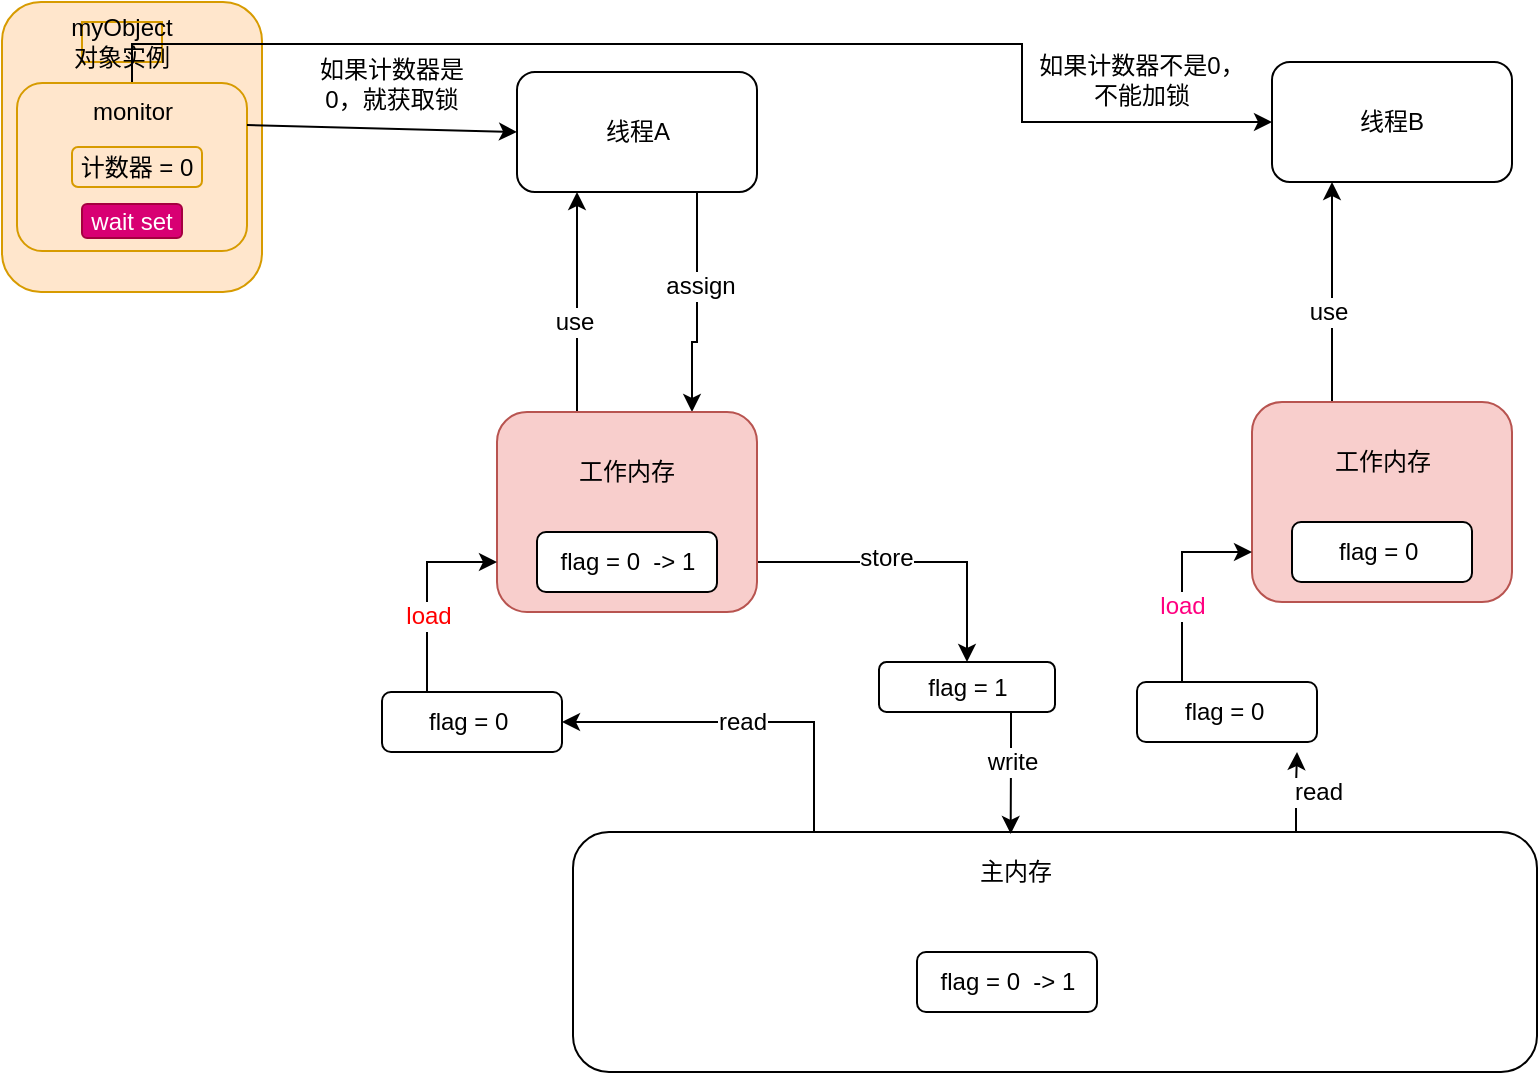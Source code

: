 <mxfile version="12.2.4" type="github" pages="1"><diagram id="TD0IgqtPmC9bxXzHmegV" name="第 1 页"><mxGraphModel dx="1422" dy="713" grid="1" gridSize="10" guides="1" tooltips="1" connect="1" arrows="1" fold="1" page="1" pageScale="1" pageWidth="827" pageHeight="1169" math="0" shadow="0"><root><mxCell id="0"/><mxCell id="1" parent="0"/><mxCell id="iXtSblVXHnGd1RYcORCq-1" value="&lt;span style=&quot;color: rgba(0 , 0 , 0 , 0) ; font-family: monospace ; font-size: 0px&quot;&gt;%3CmxGraphModel%3E%3Croot%3E%3CmxCell%20id%3D%220%22%2F%3E%3CmxCell%20id%3D%221%22%20parent%3D%220%22%2F%3E%3Cobject%20label%3D%22%22%20id%3D%222%22%3E%3CmxCell%20style%3D%22edgeStyle%3DorthogonalEdgeStyle%3Brounded%3D0%3BorthogonalLoop%3D1%3BjettySize%3Dauto%3Bhtml%3D1%3BexitX%3D0.75%3BexitY%3D1%3BexitDx%3D0%3BexitDy%3D0%3BentryX%3D0.75%3BentryY%3D0%3BentryDx%3D0%3BentryDy%3D0%3B%22%20edge%3D%221%22%20source%3D%224%22%20target%3D%229%22%20parent%3D%221%22%3E%3CmxGeometry%20relative%3D%221%22%20as%3D%22geometry%22%3E%3CArray%20as%3D%22points%22%3E%3CmxPoint%20x%3D%22220%22%20y%3D%22205%22%2F%3E%3CmxPoint%20x%3D%22218%22%20y%3D%22205%22%2F%3E%3C%2FArray%3E%3C%2FmxGeometry%3E%3C%2FmxCell%3E%3C%2Fobject%3E%3CmxCell%20id%3D%223%22%20value%3D%22assign%22%20style%3D%22text%3Bhtml%3D1%3Bresizable%3D0%3Bpoints%3D%5B%5D%3Balign%3Dcenter%3BverticalAlign%3Dmiddle%3BlabelBackgroundColor%3D%23ffffff%3B%22%20vertex%3D%221%22%20connectable%3D%220%22%20parent%3D%222%22%3E%3CmxGeometry%20x%3D%22-0.161%22%20y%3D%221%22%20relative%3D%221%22%20as%3D%22geometry%22%3E%3CmxPoint%20as%3D%22offset%22%2F%3E%3C%2FmxGeometry%3E%3C%2FmxCell%3E%3CmxCell%20id%3D%224%22%20value%3D%22%E7%BA%BF%E7%A8%8BA%22%20style%3D%22rounded%3D1%3BwhiteSpace%3Dwrap%3Bhtml%3D1%3B%22%20vertex%3D%221%22%20parent%3D%221%22%3E%3CmxGeometry%20x%3D%22130%22%20y%3D%2270%22%20width%3D%22120%22%20height%3D%2260%22%20as%3D%22geometry%22%2F%3E%3C%2FmxCell%3E%3CmxCell%20id%3D%225%22%20style%3D%22edgeStyle%3DorthogonalEdgeStyle%3Brounded%3D0%3BorthogonalLoop%3D1%3BjettySize%3Dauto%3Bhtml%3D1%3BexitX%3D0.25%3BexitY%3D0%3BexitDx%3D0%3BexitDy%3D0%3BentryX%3D0.25%3BentryY%3D1%3BentryDx%3D0%3BentryDy%3D0%3B%22%20edge%3D%221%22%20source%3D%229%22%20target%3D%224%22%20parent%3D%221%22%3E%3CmxGeometry%20relative%3D%221%22%20as%3D%22geometry%22%3E%3CArray%20as%3D%22points%22%3E%3CmxPoint%20x%3D%22160%22%20y%3D%22240%22%2F%3E%3C%2FArray%3E%3C%2FmxGeometry%3E%3C%2FmxCell%3E%3CmxCell%20id%3D%226%22%20value%3D%22use%22%20style%3D%22text%3Bhtml%3D1%3Bresizable%3D0%3Bpoints%3D%5B%5D%3Balign%3Dcenter%3BverticalAlign%3Dmiddle%3BlabelBackgroundColor%3D%23ffffff%3B%22%20vertex%3D%221%22%20connectable%3D%220%22%20parent%3D%225%22%3E%3CmxGeometry%20x%3D%22-0.44%22%20relative%3D%221%22%20as%3D%22geometry%22%3E%3CmxPoint%20x%3D%22-2%22%20y%3D%22-20%22%20as%3D%22offset%22%2F%3E%3C%2FmxGeometry%3E%3C%2FmxCell%3E%3CmxCell%20id%3D%227%22%20style%3D%22edgeStyle%3DorthogonalEdgeStyle%3Brounded%3D0%3BorthogonalLoop%3D1%3BjettySize%3Dauto%3Bhtml%3D1%3BexitX%3D1%3BexitY%3D0.75%3BexitDx%3D0%3BexitDy%3D0%3BentryX%3D0.5%3BentryY%3D0%3BentryDx%3D0%3BentryDy%3D0%3B%22%20edge%3D%221%22%20source%3D%229%22%20target%3D%2223%22%20parent%3D%221%22%3E%3CmxGeometry%20relative%3D%221%22%20as%3D%22geometry%22%2F%3E%3C%2FmxCell%3E%3CmxCell%20id%3D%228%22%20value%3D%22store%22%20style%3D%22text%3Bhtml%3D1%3Bresizable%3D0%3Bpoints%3D%5B%5D%3Balign%3Dcenter%3BverticalAlign%3Dmiddle%3BlabelBackgroundColor%3D%23ffffff%3B%22%20vertex%3D%221%22%20connectable%3D%220%22%20parent%3D%227%22%3E%3CmxGeometry%20x%3D%22-0.175%22%20y%3D%222%22%20relative%3D%221%22%20as%3D%22geometry%22%3E%3CmxPoint%20as%3D%22offset%22%2F%3E%3C%2FmxGeometry%3E%3C%2FmxCell%3E%3CmxCell%20id%3D%229%22%20value%3D%22%22%20style%3D%22rounded%3D1%3BwhiteSpace%3Dwrap%3Bhtml%3D1%3BfillColor%3D%23f8cecc%3BstrokeColor%3D%23b85450%3B%22%20vertex%3D%221%22%20parent%3D%221%22%3E%3CmxGeometry%20x%3D%22120%22%20y%3D%22240%22%20width%3D%22130%22%20height%3D%22100%22%20as%3D%22geometry%22%2F%3E%3C%2FmxCell%3E%3CmxCell%20id%3D%2210%22%20value%3D%22%E5%B7%A5%E4%BD%9C%E5%86%85%E5%AD%98%22%20style%3D%22text%3Bhtml%3D1%3BstrokeColor%3Dnone%3BfillColor%3Dnone%3Balign%3Dcenter%3BverticalAlign%3Dmiddle%3BwhiteSpace%3Dwrap%3Brounded%3D0%3B%22%20vertex%3D%221%22%20parent%3D%221%22%3E%3CmxGeometry%20x%3D%22152.5%22%20y%3D%22260%22%20width%3D%2265%22%20height%3D%2220%22%20as%3D%22geometry%22%2F%3E%3C%2FmxCell%3E%3CmxCell%20id%3D%2211%22%20value%3D%22flag%20%3D%200%26amp%3Bnbsp%3B%20-%26amp%3Bgt%3B%201%22%20style%3D%22rounded%3D1%3BwhiteSpace%3Dwrap%3Bhtml%3D1%3B%22%20vertex%3D%221%22%20parent%3D%221%22%3E%3CmxGeometry%20x%3D%22140%22%20y%3D%22300%22%20width%3D%2290%22%20height%3D%2230%22%20as%3D%22geometry%22%2F%3E%3C%2FmxCell%3E%3CmxCell%20id%3D%2212%22%20style%3D%22edgeStyle%3DorthogonalEdgeStyle%3Brounded%3D0%3BorthogonalLoop%3D1%3BjettySize%3Dauto%3Bhtml%3D1%3BexitX%3D0.25%3BexitY%3D0%3BexitDx%3D0%3BexitDy%3D0%3BentryX%3D1%3BentryY%3D0.5%3BentryDx%3D0%3BentryDy%3D0%3B%22%20edge%3D%221%22%20source%3D%2215%22%20target%3D%2220%22%20parent%3D%221%22%3E%3CmxGeometry%20relative%3D%221%22%20as%3D%22geometry%22%2F%3E%3C%2FmxCell%3E%3CmxCell%20id%3D%2213%22%20value%3D%22read%22%20style%3D%22text%3Bhtml%3D1%3Bresizable%3D0%3Bpoints%3D%5B%5D%3Balign%3Dcenter%3BverticalAlign%3Dmiddle%3BlabelBackgroundColor%3D%23ffffff%3B%22%20vertex%3D%221%22%20connectable%3D%220%22%20parent%3D%2212%22%3E%3CmxGeometry%20x%3D%220.006%22%20relative%3D%221%22%20as%3D%22geometry%22%3E%3CmxPoint%20as%3D%22offset%22%2F%3E%3C%2FmxGeometry%3E%3C%2FmxCell%3E%3CmxCell%20id%3D%2214%22%20style%3D%22edgeStyle%3DorthogonalEdgeStyle%3Brounded%3D0%3BorthogonalLoop%3D1%3BjettySize%3Dauto%3Bhtml%3D1%3BexitX%3D0.75%3BexitY%3D0%3BexitDx%3D0%3BexitDy%3D0%3BentryX%3D0.889%3BentryY%3D1.167%3BentryDx%3D0%3BentryDy%3D0%3BentryPerimeter%3D0%3B%22%20edge%3D%221%22%20source%3D%2215%22%20target%3D%2233%22%20parent%3D%221%22%3E%3CmxGeometry%20relative%3D%221%22%20as%3D%22geometry%22%2F%3E%3C%2FmxCell%3E%3CmxCell%20id%3D%2215%22%20value%3D%22%22%20style%3D%22rounded%3D1%3BwhiteSpace%3Dwrap%3Bhtml%3D1%3B%22%20vertex%3D%221%22%20parent%3D%221%22%3E%3CmxGeometry%20x%3D%22158%22%20y%3D%22450%22%20width%3D%22482%22%20height%3D%22120%22%20as%3D%22geometry%22%2F%3E%3C%2FmxCell%3E%3CmxCell%20id%3D%2216%22%20value%3D%22%E4%B8%BB%E5%86%85%E5%AD%98%22%20style%3D%22text%3Bhtml%3D1%3BstrokeColor%3Dnone%3BfillColor%3Dnone%3Balign%3Dcenter%3BverticalAlign%3Dmiddle%3BwhiteSpace%3Dwrap%3Brounded%3D0%3B%22%20vertex%3D%221%22%20parent%3D%221%22%3E%3CmxGeometry%20x%3D%22359%22%20y%3D%22460%22%20width%3D%2240%22%20height%3D%2220%22%20as%3D%22geometry%22%2F%3E%3C%2FmxCell%3E%3CmxCell%20id%3D%2217%22%20value%3D%22flag%20%3D%200%26amp%3Bnbsp%3B%20-%26amp%3Bgt%3B%201%22%20style%3D%22rounded%3D1%3BwhiteSpace%3Dwrap%3Bhtml%3D1%3B%22%20vertex%3D%221%22%20parent%3D%221%22%3E%3CmxGeometry%20x%3D%22330%22%20y%3D%22510%22%20width%3D%2290%22%20height%3D%2230%22%20as%3D%22geometry%22%2F%3E%3C%2FmxCell%3E%3CmxCell%20id%3D%2218%22%20style%3D%22edgeStyle%3DorthogonalEdgeStyle%3Brounded%3D0%3BorthogonalLoop%3D1%3BjettySize%3Dauto%3Bhtml%3D1%3BexitX%3D0.25%3BexitY%3D0%3BexitDx%3D0%3BexitDy%3D0%3BentryX%3D0%3BentryY%3D0.75%3BentryDx%3D0%3BentryDy%3D0%3B%22%20edge%3D%221%22%20source%3D%2220%22%20target%3D%229%22%20parent%3D%221%22%3E%3CmxGeometry%20relative%3D%221%22%20as%3D%22geometry%22%3E%3CmxPoint%20x%3D%2260%22%20y%3D%22290%22%20as%3D%22targetPoint%22%2F%3E%3C%2FmxGeometry%3E%3C%2FmxCell%3E%3CmxCell%20id%3D%2219%22%20value%3D%22load%22%20style%3D%22text%3Bhtml%3D1%3Bresizable%3D0%3Bpoints%3D%5B%5D%3Balign%3Dcenter%3BverticalAlign%3Dmiddle%3BlabelBackgroundColor%3D%23ffffff%3BfontColor%3D%23FF0000%3B%22%20vertex%3D%221%22%20connectable%3D%220%22%20parent%3D%2218%22%3E%3CmxGeometry%20x%3D%22-0.233%22%20relative%3D%221%22%20as%3D%22geometry%22%3E%3CmxPoint%20as%3D%22offset%22%2F%3E%3C%2FmxGeometry%3E%3C%2FmxCell%3E%3CmxCell%20id%3D%2220%22%20value%3D%22flag%20%3D%200%26amp%3Bnbsp%3B%22%20style%3D%22rounded%3D1%3BwhiteSpace%3Dwrap%3Bhtml%3D1%3B%22%20vertex%3D%221%22%20parent%3D%221%22%3E%3CmxGeometry%20x%3D%2262.5%22%20y%3D%22380%22%20width%3D%2290%22%20height%3D%2230%22%20as%3D%22geometry%22%2F%3E%3C%2FmxCell%3E%3CmxCell%20id%3D%2221%22%20style%3D%22edgeStyle%3DorthogonalEdgeStyle%3Brounded%3D0%3BorthogonalLoop%3D1%3BjettySize%3Dauto%3Bhtml%3D1%3BexitX%3D0.75%3BexitY%3D1%3BexitDx%3D0%3BexitDy%3D0%3BentryX%3D0.454%3BentryY%3D0.008%3BentryDx%3D0%3BentryDy%3D0%3BentryPerimeter%3D0%3B%22%20edge%3D%221%22%20source%3D%2223%22%20target%3D%2215%22%20parent%3D%221%22%3E%3CmxGeometry%20relative%3D%221%22%20as%3D%22geometry%22%3E%3CArray%20as%3D%22points%22%3E%3CmxPoint%20x%3D%22377%22%20y%3D%22410%22%2F%3E%3CmxPoint%20x%3D%22377%22%20y%3D%22410%22%2F%3E%3C%2FArray%3E%3C%2FmxGeometry%3E%3C%2FmxCell%3E%3CmxCell%20id%3D%2222%22%20value%3D%22write%22%20style%3D%22text%3Bhtml%3D1%3Bresizable%3D0%3Bpoints%3D%5B%5D%3Balign%3Dcenter%3BverticalAlign%3Dmiddle%3BlabelBackgroundColor%3D%23ffffff%3B%22%20vertex%3D%221%22%20connectable%3D%220%22%20parent%3D%2221%22%3E%3CmxGeometry%20x%3D%22-0.64%22%20y%3D%22-7%22%20relative%3D%221%22%20as%3D%22geometry%22%3E%3CmxPoint%20x%3D%227%22%20y%3D%2214%22%20as%3D%22offset%22%2F%3E%3C%2FmxGeometry%3E%3C%2FmxCell%3E%3CmxCell%20id%3D%2223%22%20value%3D%22flag%20%3D%201%22%20style%3D%22rounded%3D1%3BwhiteSpace%3Dwrap%3Bhtml%3D1%3B%22%20vertex%3D%221%22%20parent%3D%221%22%3E%3CmxGeometry%20x%3D%22311%22%20y%3D%22365%22%20width%3D%2288%22%20height%3D%2225%22%20as%3D%22geometry%22%2F%3E%3C%2FmxCell%3E%3CmxCell%20id%3D%2224%22%20value%3D%22%E7%BA%BF%E7%A8%8BB%22%20style%3D%22rounded%3D1%3BwhiteSpace%3Dwrap%3Bhtml%3D1%3B%22%20vertex%3D%221%22%20parent%3D%221%22%3E%3CmxGeometry%20x%3D%22507.5%22%20y%3D%2265%22%20width%3D%22120%22%20height%3D%2260%22%20as%3D%22geometry%22%2F%3E%3C%2FmxCell%3E%3CmxCell%20id%3D%2225%22%20style%3D%22edgeStyle%3DorthogonalEdgeStyle%3Brounded%3D0%3BorthogonalLoop%3D1%3BjettySize%3Dauto%3Bhtml%3D1%3BexitX%3D0.25%3BexitY%3D0%3BexitDx%3D0%3BexitDy%3D0%3BentryX%3D0.25%3BentryY%3D1%3BentryDx%3D0%3BentryDy%3D0%3B%22%20edge%3D%221%22%20source%3D%2227%22%20target%3D%2224%22%20parent%3D%221%22%3E%3CmxGeometry%20relative%3D%221%22%20as%3D%22geometry%22%3E%3CArray%20as%3D%22points%22%3E%3CmxPoint%20x%3D%22537.5%22%20y%3D%22235%22%2F%3E%3C%2FArray%3E%3C%2FmxGeometry%3E%3C%2FmxCell%3E%3CmxCell%20id%3D%2226%22%20value%3D%22use%22%20style%3D%22text%3Bhtml%3D1%3Bresizable%3D0%3Bpoints%3D%5B%5D%3Balign%3Dcenter%3BverticalAlign%3Dmiddle%3BlabelBackgroundColor%3D%23ffffff%3B%22%20vertex%3D%221%22%20connectable%3D%220%22%20parent%3D%2225%22%3E%3CmxGeometry%20x%3D%22-0.44%22%20relative%3D%221%22%20as%3D%22geometry%22%3E%3CmxPoint%20x%3D%22-2%22%20y%3D%22-20%22%20as%3D%22offset%22%2F%3E%3C%2FmxGeometry%3E%3C%2FmxCell%3E%3CmxCell%20id%3D%2227%22%20value%3D%22%22%20style%3D%22rounded%3D1%3BwhiteSpace%3Dwrap%3Bhtml%3D1%3BfillColor%3D%23f8cecc%3BstrokeColor%3D%23b85450%3B%22%20vertex%3D%221%22%20parent%3D%221%22%3E%3CmxGeometry%20x%3D%22497.5%22%20y%3D%22235%22%20width%3D%22130%22%20height%3D%22100%22%20as%3D%22geometry%22%2F%3E%3C%2FmxCell%3E%3CmxCell%20id%3D%2228%22%20value%3D%22%E5%B7%A5%E4%BD%9C%E5%86%85%E5%AD%98%22%20style%3D%22text%3Bhtml%3D1%3BstrokeColor%3Dnone%3BfillColor%3Dnone%3Balign%3Dcenter%3BverticalAlign%3Dmiddle%3BwhiteSpace%3Dwrap%3Brounded%3D0%3B%22%20vertex%3D%221%22%20parent%3D%221%22%3E%3CmxGeometry%20x%3D%22530%22%20y%3D%22255%22%20width%3D%2265%22%20height%3D%2220%22%20as%3D%22geometry%22%2F%3E%3C%2FmxCell%3E%3CmxCell%20id%3D%2229%22%20value%3D%22flag%20%3D%200%26amp%3Bnbsp%3B%22%20style%3D%22rounded%3D1%3BwhiteSpace%3Dwrap%3Bhtml%3D1%3B%22%20vertex%3D%221%22%20parent%3D%221%22%3E%3CmxGeometry%20x%3D%22517.5%22%20y%3D%22295%22%20width%3D%2290%22%20height%3D%2230%22%20as%3D%22geometry%22%2F%3E%3C%2FmxCell%3E%3CmxCell%20id%3D%2230%22%20value%3D%22read%22%20style%3D%22text%3Bhtml%3D1%3Bresizable%3D0%3Bpoints%3D%5B%5D%3Balign%3Dcenter%3BverticalAlign%3Dmiddle%3BlabelBackgroundColor%3D%23ffffff%3B%22%20vertex%3D%221%22%20connectable%3D%220%22%20parent%3D%221%22%3E%3CmxGeometry%20x%3D%22530%22%20y%3D%22430%22%20as%3D%22geometry%22%3E%3CmxPoint%20as%3D%22offset%22%2F%3E%3C%2FmxGeometry%3E%3C%2FmxCell%3E%3CmxCell%20id%3D%2231%22%20style%3D%22edgeStyle%3DorthogonalEdgeStyle%3Brounded%3D0%3BorthogonalLoop%3D1%3BjettySize%3Dauto%3Bhtml%3D1%3BexitX%3D0.25%3BexitY%3D0%3BexitDx%3D0%3BexitDy%3D0%3BentryX%3D0%3BentryY%3D0.75%3BentryDx%3D0%3BentryDy%3D0%3B%22%20edge%3D%221%22%20source%3D%2233%22%20target%3D%2227%22%20parent%3D%221%22%3E%3CmxGeometry%20relative%3D%221%22%20as%3D%22geometry%22%3E%3CmxPoint%20x%3D%22437.5%22%20y%3D%22285%22%20as%3D%22targetPoint%22%2F%3E%3C%2FmxGeometry%3E%3C%2FmxCell%3E%3CmxCell%20id%3D%2232%22%20value%3D%22load%22%20style%3D%22text%3Bhtml%3D1%3Bresizable%3D0%3Bpoints%3D%5B%5D%3Balign%3Dcenter%3BverticalAlign%3Dmiddle%3BlabelBackgroundColor%3D%23ffffff%3BfontColor%3D%23FF0080%3B%22%20vertex%3D%221%22%20connectable%3D%220%22%20parent%3D%2231%22%3E%3CmxGeometry%20x%3D%22-0.233%22%20relative%3D%221%22%20as%3D%22geometry%22%3E%3CmxPoint%20as%3D%22offset%22%2F%3E%3C%2FmxGeometry%3E%3C%2FmxCell%3E%3CmxCell%20id%3D%2233%22%20value%3D%22flag%20%3D%200%26amp%3Bnbsp%3B%22%20style%3D%22rounded%3D1%3BwhiteSpace%3Dwrap%3Bhtml%3D1%3B%22%20vertex%3D%221%22%20parent%3D%221%22%3E%3CmxGeometry%20x%3D%22440%22%20y%3D%22375%22%20width%3D%2290%22%20height%3D%2230%22%20as%3D%22geometry%22%2F%3E%3C%2FmxCell%3E%3C%2Froot%3E%3C%2FmxGraphModel%3E&lt;/span&gt;" style="text;html=1;resizable=0;points=[];autosize=1;align=left;verticalAlign=top;spacingTop=-4;" parent="1" vertex="1"><mxGeometry x="485.5" y="206" width="20" height="20" as="geometry"/></mxCell><object label="" id="iXtSblVXHnGd1RYcORCq-2"><mxCell style="edgeStyle=orthogonalEdgeStyle;rounded=0;orthogonalLoop=1;jettySize=auto;html=1;exitX=0.75;exitY=1;exitDx=0;exitDy=0;entryX=0.75;entryY=0;entryDx=0;entryDy=0;" parent="1" source="iXtSblVXHnGd1RYcORCq-4" target="iXtSblVXHnGd1RYcORCq-9" edge="1"><mxGeometry relative="1" as="geometry"><Array as="points"><mxPoint x="367.5" y="210"/><mxPoint x="365.5" y="210"/></Array></mxGeometry></mxCell></object><mxCell id="iXtSblVXHnGd1RYcORCq-3" value="assign" style="text;html=1;resizable=0;points=[];align=center;verticalAlign=middle;labelBackgroundColor=#ffffff;" parent="iXtSblVXHnGd1RYcORCq-2" vertex="1" connectable="0"><mxGeometry x="-0.161" y="1" relative="1" as="geometry"><mxPoint as="offset"/></mxGeometry></mxCell><mxCell id="iXtSblVXHnGd1RYcORCq-4" value="线程A" style="rounded=1;whiteSpace=wrap;html=1;" parent="1" vertex="1"><mxGeometry x="277.5" y="75" width="120" height="60" as="geometry"/></mxCell><mxCell id="iXtSblVXHnGd1RYcORCq-5" style="edgeStyle=orthogonalEdgeStyle;rounded=0;orthogonalLoop=1;jettySize=auto;html=1;exitX=0.25;exitY=0;exitDx=0;exitDy=0;entryX=0.25;entryY=1;entryDx=0;entryDy=0;" parent="1" source="iXtSblVXHnGd1RYcORCq-9" target="iXtSblVXHnGd1RYcORCq-4" edge="1"><mxGeometry relative="1" as="geometry"><Array as="points"><mxPoint x="307.5" y="245"/></Array></mxGeometry></mxCell><mxCell id="iXtSblVXHnGd1RYcORCq-6" value="use" style="text;html=1;resizable=0;points=[];align=center;verticalAlign=middle;labelBackgroundColor=#ffffff;" parent="iXtSblVXHnGd1RYcORCq-5" vertex="1" connectable="0"><mxGeometry x="-0.44" relative="1" as="geometry"><mxPoint x="-2" y="-20" as="offset"/></mxGeometry></mxCell><mxCell id="iXtSblVXHnGd1RYcORCq-7" style="edgeStyle=orthogonalEdgeStyle;rounded=0;orthogonalLoop=1;jettySize=auto;html=1;exitX=1;exitY=0.75;exitDx=0;exitDy=0;entryX=0.5;entryY=0;entryDx=0;entryDy=0;" parent="1" source="iXtSblVXHnGd1RYcORCq-9" target="iXtSblVXHnGd1RYcORCq-23" edge="1"><mxGeometry relative="1" as="geometry"/></mxCell><mxCell id="iXtSblVXHnGd1RYcORCq-8" value="store" style="text;html=1;resizable=0;points=[];align=center;verticalAlign=middle;labelBackgroundColor=#ffffff;" parent="iXtSblVXHnGd1RYcORCq-7" vertex="1" connectable="0"><mxGeometry x="-0.175" y="2" relative="1" as="geometry"><mxPoint as="offset"/></mxGeometry></mxCell><mxCell id="iXtSblVXHnGd1RYcORCq-9" value="" style="rounded=1;whiteSpace=wrap;html=1;fillColor=#f8cecc;strokeColor=#b85450;" parent="1" vertex="1"><mxGeometry x="267.5" y="245" width="130" height="100" as="geometry"/></mxCell><mxCell id="iXtSblVXHnGd1RYcORCq-10" value="工作内存" style="text;html=1;strokeColor=none;fillColor=none;align=center;verticalAlign=middle;whiteSpace=wrap;rounded=0;" parent="1" vertex="1"><mxGeometry x="300" y="265" width="65" height="20" as="geometry"/></mxCell><mxCell id="iXtSblVXHnGd1RYcORCq-11" value="flag = 0&amp;nbsp; -&amp;gt; 1" style="rounded=1;whiteSpace=wrap;html=1;" parent="1" vertex="1"><mxGeometry x="287.5" y="305" width="90" height="30" as="geometry"/></mxCell><mxCell id="iXtSblVXHnGd1RYcORCq-12" style="edgeStyle=orthogonalEdgeStyle;rounded=0;orthogonalLoop=1;jettySize=auto;html=1;exitX=0.25;exitY=0;exitDx=0;exitDy=0;entryX=1;entryY=0.5;entryDx=0;entryDy=0;" parent="1" source="iXtSblVXHnGd1RYcORCq-15" target="iXtSblVXHnGd1RYcORCq-20" edge="1"><mxGeometry relative="1" as="geometry"/></mxCell><mxCell id="iXtSblVXHnGd1RYcORCq-13" value="read" style="text;html=1;resizable=0;points=[];align=center;verticalAlign=middle;labelBackgroundColor=#ffffff;" parent="iXtSblVXHnGd1RYcORCq-12" vertex="1" connectable="0"><mxGeometry x="0.006" relative="1" as="geometry"><mxPoint as="offset"/></mxGeometry></mxCell><mxCell id="iXtSblVXHnGd1RYcORCq-14" style="edgeStyle=orthogonalEdgeStyle;rounded=0;orthogonalLoop=1;jettySize=auto;html=1;exitX=0.75;exitY=0;exitDx=0;exitDy=0;entryX=0.889;entryY=1.167;entryDx=0;entryDy=0;entryPerimeter=0;" parent="1" source="iXtSblVXHnGd1RYcORCq-15" target="iXtSblVXHnGd1RYcORCq-33" edge="1"><mxGeometry relative="1" as="geometry"/></mxCell><mxCell id="iXtSblVXHnGd1RYcORCq-15" value="" style="rounded=1;whiteSpace=wrap;html=1;" parent="1" vertex="1"><mxGeometry x="305.5" y="455" width="482" height="120" as="geometry"/></mxCell><mxCell id="iXtSblVXHnGd1RYcORCq-16" value="主内存" style="text;html=1;strokeColor=none;fillColor=none;align=center;verticalAlign=middle;whiteSpace=wrap;rounded=0;" parent="1" vertex="1"><mxGeometry x="506.5" y="465" width="40" height="20" as="geometry"/></mxCell><mxCell id="iXtSblVXHnGd1RYcORCq-17" value="flag = 0&amp;nbsp; -&amp;gt; 1" style="rounded=1;whiteSpace=wrap;html=1;" parent="1" vertex="1"><mxGeometry x="477.5" y="515" width="90" height="30" as="geometry"/></mxCell><mxCell id="iXtSblVXHnGd1RYcORCq-18" style="edgeStyle=orthogonalEdgeStyle;rounded=0;orthogonalLoop=1;jettySize=auto;html=1;exitX=0.25;exitY=0;exitDx=0;exitDy=0;entryX=0;entryY=0.75;entryDx=0;entryDy=0;" parent="1" source="iXtSblVXHnGd1RYcORCq-20" target="iXtSblVXHnGd1RYcORCq-9" edge="1"><mxGeometry relative="1" as="geometry"><mxPoint x="207.5" y="295" as="targetPoint"/></mxGeometry></mxCell><mxCell id="iXtSblVXHnGd1RYcORCq-19" value="load" style="text;html=1;resizable=0;points=[];align=center;verticalAlign=middle;labelBackgroundColor=#ffffff;fontColor=#FF0000;" parent="iXtSblVXHnGd1RYcORCq-18" vertex="1" connectable="0"><mxGeometry x="-0.233" relative="1" as="geometry"><mxPoint as="offset"/></mxGeometry></mxCell><mxCell id="iXtSblVXHnGd1RYcORCq-20" value="flag = 0&amp;nbsp;" style="rounded=1;whiteSpace=wrap;html=1;" parent="1" vertex="1"><mxGeometry x="210" y="385" width="90" height="30" as="geometry"/></mxCell><mxCell id="iXtSblVXHnGd1RYcORCq-21" style="edgeStyle=orthogonalEdgeStyle;rounded=0;orthogonalLoop=1;jettySize=auto;html=1;exitX=0.75;exitY=1;exitDx=0;exitDy=0;entryX=0.454;entryY=0.008;entryDx=0;entryDy=0;entryPerimeter=0;" parent="1" source="iXtSblVXHnGd1RYcORCq-23" target="iXtSblVXHnGd1RYcORCq-15" edge="1"><mxGeometry relative="1" as="geometry"><Array as="points"><mxPoint x="524.5" y="415"/><mxPoint x="524.5" y="415"/></Array></mxGeometry></mxCell><mxCell id="iXtSblVXHnGd1RYcORCq-22" value="write" style="text;html=1;resizable=0;points=[];align=center;verticalAlign=middle;labelBackgroundColor=#ffffff;" parent="iXtSblVXHnGd1RYcORCq-21" vertex="1" connectable="0"><mxGeometry x="-0.64" y="-7" relative="1" as="geometry"><mxPoint x="7" y="14" as="offset"/></mxGeometry></mxCell><mxCell id="iXtSblVXHnGd1RYcORCq-23" value="flag = 1" style="rounded=1;whiteSpace=wrap;html=1;" parent="1" vertex="1"><mxGeometry x="458.5" y="370" width="88" height="25" as="geometry"/></mxCell><mxCell id="iXtSblVXHnGd1RYcORCq-24" value="线程B" style="rounded=1;whiteSpace=wrap;html=1;" parent="1" vertex="1"><mxGeometry x="655" y="70" width="120" height="60" as="geometry"/></mxCell><mxCell id="iXtSblVXHnGd1RYcORCq-25" style="edgeStyle=orthogonalEdgeStyle;rounded=0;orthogonalLoop=1;jettySize=auto;html=1;exitX=0.25;exitY=0;exitDx=0;exitDy=0;entryX=0.25;entryY=1;entryDx=0;entryDy=0;" parent="1" source="iXtSblVXHnGd1RYcORCq-27" target="iXtSblVXHnGd1RYcORCq-24" edge="1"><mxGeometry relative="1" as="geometry"><Array as="points"><mxPoint x="685" y="240"/></Array></mxGeometry></mxCell><mxCell id="iXtSblVXHnGd1RYcORCq-26" value="use" style="text;html=1;resizable=0;points=[];align=center;verticalAlign=middle;labelBackgroundColor=#ffffff;" parent="iXtSblVXHnGd1RYcORCq-25" vertex="1" connectable="0"><mxGeometry x="-0.44" relative="1" as="geometry"><mxPoint x="-2" y="-20" as="offset"/></mxGeometry></mxCell><mxCell id="iXtSblVXHnGd1RYcORCq-27" value="" style="rounded=1;whiteSpace=wrap;html=1;fillColor=#f8cecc;strokeColor=#b85450;" parent="1" vertex="1"><mxGeometry x="645" y="240" width="130" height="100" as="geometry"/></mxCell><mxCell id="iXtSblVXHnGd1RYcORCq-28" value="工作内存" style="text;html=1;strokeColor=none;fillColor=none;align=center;verticalAlign=middle;whiteSpace=wrap;rounded=0;" parent="1" vertex="1"><mxGeometry x="677.5" y="260" width="65" height="20" as="geometry"/></mxCell><mxCell id="iXtSblVXHnGd1RYcORCq-29" value="flag = 0&amp;nbsp;" style="rounded=1;whiteSpace=wrap;html=1;" parent="1" vertex="1"><mxGeometry x="665" y="300" width="90" height="30" as="geometry"/></mxCell><mxCell id="iXtSblVXHnGd1RYcORCq-30" value="read" style="text;html=1;resizable=0;points=[];align=center;verticalAlign=middle;labelBackgroundColor=#ffffff;" parent="1" vertex="1" connectable="0"><mxGeometry x="677.5" y="435" as="geometry"><mxPoint as="offset"/></mxGeometry></mxCell><mxCell id="iXtSblVXHnGd1RYcORCq-31" style="edgeStyle=orthogonalEdgeStyle;rounded=0;orthogonalLoop=1;jettySize=auto;html=1;exitX=0.25;exitY=0;exitDx=0;exitDy=0;entryX=0;entryY=0.75;entryDx=0;entryDy=0;" parent="1" source="iXtSblVXHnGd1RYcORCq-33" target="iXtSblVXHnGd1RYcORCq-27" edge="1"><mxGeometry relative="1" as="geometry"><mxPoint x="585" y="290" as="targetPoint"/></mxGeometry></mxCell><mxCell id="iXtSblVXHnGd1RYcORCq-32" value="load" style="text;html=1;resizable=0;points=[];align=center;verticalAlign=middle;labelBackgroundColor=#ffffff;fontColor=#FF0080;" parent="iXtSblVXHnGd1RYcORCq-31" vertex="1" connectable="0"><mxGeometry x="-0.233" relative="1" as="geometry"><mxPoint as="offset"/></mxGeometry></mxCell><mxCell id="iXtSblVXHnGd1RYcORCq-33" value="flag = 0&amp;nbsp;" style="rounded=1;whiteSpace=wrap;html=1;" parent="1" vertex="1"><mxGeometry x="587.5" y="380" width="90" height="30" as="geometry"/></mxCell><mxCell id="iXtSblVXHnGd1RYcORCq-34" value="" style="rounded=1;whiteSpace=wrap;html=1;fillColor=#ffe6cc;strokeColor=#d79b00;" parent="1" vertex="1"><mxGeometry x="20" y="40" width="130" height="145" as="geometry"/></mxCell><mxCell id="iXtSblVXHnGd1RYcORCq-35" value="myObject&lt;br&gt;对象实例" style="text;html=1;strokeColor=#d79b00;fillColor=#ffe6cc;align=center;verticalAlign=middle;whiteSpace=wrap;rounded=0;" parent="1" vertex="1"><mxGeometry x="60" y="50" width="40" height="20" as="geometry"/></mxCell><mxCell id="iXtSblVXHnGd1RYcORCq-41" style="edgeStyle=orthogonalEdgeStyle;rounded=0;orthogonalLoop=1;jettySize=auto;html=1;exitX=0.5;exitY=0;exitDx=0;exitDy=0;entryX=0;entryY=0.5;entryDx=0;entryDy=0;" parent="1" source="iXtSblVXHnGd1RYcORCq-36" target="iXtSblVXHnGd1RYcORCq-24" edge="1"><mxGeometry relative="1" as="geometry"><Array as="points"><mxPoint x="85" y="61"/><mxPoint x="530" y="61"/><mxPoint x="530" y="100"/></Array></mxGeometry></mxCell><mxCell id="iXtSblVXHnGd1RYcORCq-36" value="monitor&lt;br&gt;&lt;br&gt;&lt;br&gt;&lt;br&gt;&lt;br&gt;" style="rounded=1;whiteSpace=wrap;html=1;fillColor=#ffe6cc;strokeColor=#d79b00;" parent="1" vertex="1"><mxGeometry x="27.5" y="80.5" width="115" height="84" as="geometry"/></mxCell><mxCell id="iXtSblVXHnGd1RYcORCq-37" value="计数器 = 0" style="rounded=1;whiteSpace=wrap;html=1;fillColor=#ffe6cc;strokeColor=#d79b00;" parent="1" vertex="1"><mxGeometry x="55" y="112.5" width="65" height="20" as="geometry"/></mxCell><mxCell id="iXtSblVXHnGd1RYcORCq-38" value="wait set" style="rounded=1;whiteSpace=wrap;html=1;fillColor=#d80073;strokeColor=#A50040;fontColor=#ffffff;" parent="1" vertex="1"><mxGeometry x="60" y="141" width="50" height="17" as="geometry"/></mxCell><mxCell id="iXtSblVXHnGd1RYcORCq-39" value="" style="endArrow=classic;html=1;entryX=0;entryY=0.5;entryDx=0;entryDy=0;exitX=1;exitY=0.25;exitDx=0;exitDy=0;" parent="1" source="iXtSblVXHnGd1RYcORCq-36" target="iXtSblVXHnGd1RYcORCq-4" edge="1"><mxGeometry width="50" height="50" relative="1" as="geometry"><mxPoint x="100" y="260" as="sourcePoint"/><mxPoint x="150" y="210" as="targetPoint"/></mxGeometry></mxCell><mxCell id="iXtSblVXHnGd1RYcORCq-40" value="如果计数器是0，就获取锁" style="text;html=1;strokeColor=none;fillColor=none;align=center;verticalAlign=middle;whiteSpace=wrap;rounded=0;" parent="1" vertex="1"><mxGeometry x="175" y="65.5" width="80" height="30" as="geometry"/></mxCell><mxCell id="iXtSblVXHnGd1RYcORCq-42" value="如果计数器不是0，不能加锁" style="text;html=1;strokeColor=none;fillColor=none;align=center;verticalAlign=middle;whiteSpace=wrap;rounded=0;" parent="1" vertex="1"><mxGeometry x="535" y="76.5" width="110" height="4" as="geometry"/></mxCell></root></mxGraphModel></diagram></mxfile>